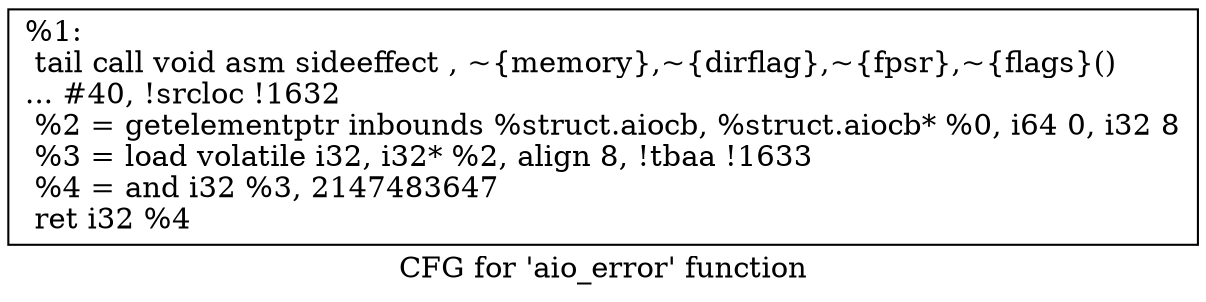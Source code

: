 digraph "CFG for 'aio_error' function" {
	label="CFG for 'aio_error' function";

	Node0x1a9f870 [shape=record,label="{%1:\l  tail call void asm sideeffect , ~\{memory\},~\{dirflag\},~\{fpsr\},~\{flags\}()\l... #40, !srcloc !1632\l  %2 = getelementptr inbounds %struct.aiocb, %struct.aiocb* %0, i64 0, i32 8\l  %3 = load volatile i32, i32* %2, align 8, !tbaa !1633\l  %4 = and i32 %3, 2147483647\l  ret i32 %4\l}"];
}
